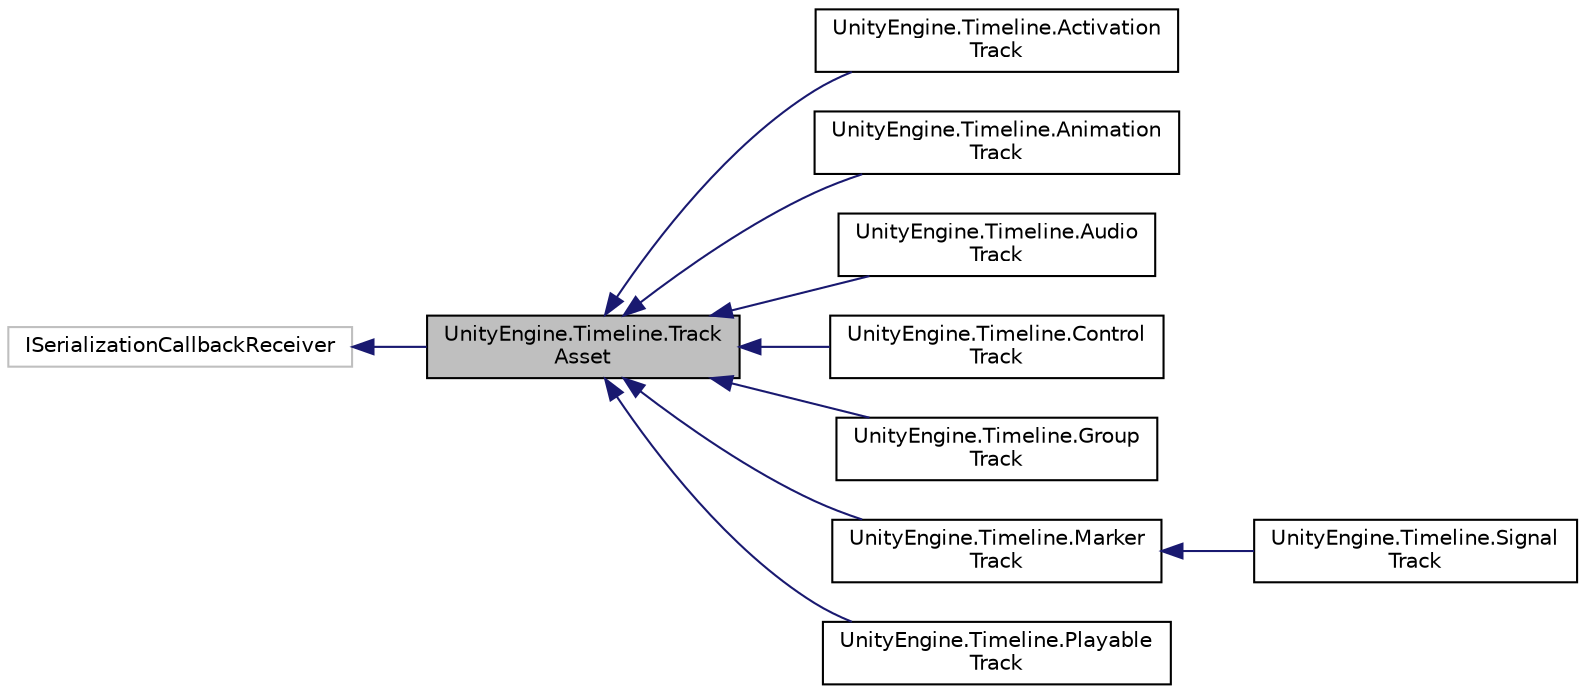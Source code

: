digraph "UnityEngine.Timeline.TrackAsset"
{
 // LATEX_PDF_SIZE
  edge [fontname="Helvetica",fontsize="10",labelfontname="Helvetica",labelfontsize="10"];
  node [fontname="Helvetica",fontsize="10",shape=record];
  rankdir="LR";
  Node1 [label="UnityEngine.Timeline.Track\lAsset",height=0.2,width=0.4,color="black", fillcolor="grey75", style="filled", fontcolor="black",tooltip="A PlayableAsset representing a track inside a timeline."];
  Node2 -> Node1 [dir="back",color="midnightblue",fontsize="10",style="solid",fontname="Helvetica"];
  Node2 [label="ISerializationCallbackReceiver",height=0.2,width=0.4,color="grey75", fillcolor="white", style="filled",tooltip=" "];
  Node1 -> Node3 [dir="back",color="midnightblue",fontsize="10",style="solid",fontname="Helvetica"];
  Node3 [label="UnityEngine.Timeline.Activation\lTrack",height=0.2,width=0.4,color="black", fillcolor="white", style="filled",URL="$class_unity_engine_1_1_timeline_1_1_activation_track.html",tooltip="Track that can be used to control the active state of a GameObject."];
  Node1 -> Node4 [dir="back",color="midnightblue",fontsize="10",style="solid",fontname="Helvetica"];
  Node4 [label="UnityEngine.Timeline.Animation\lTrack",height=0.2,width=0.4,color="black", fillcolor="white", style="filled",URL="$class_unity_engine_1_1_timeline_1_1_animation_track.html",tooltip="A Timeline track used for playing back animations on an Animator."];
  Node1 -> Node5 [dir="back",color="midnightblue",fontsize="10",style="solid",fontname="Helvetica"];
  Node5 [label="UnityEngine.Timeline.Audio\lTrack",height=0.2,width=0.4,color="black", fillcolor="white", style="filled",URL="$class_unity_engine_1_1_timeline_1_1_audio_track.html",tooltip="A Timeline track that can play AudioClips."];
  Node1 -> Node6 [dir="back",color="midnightblue",fontsize="10",style="solid",fontname="Helvetica"];
  Node6 [label="UnityEngine.Timeline.Control\lTrack",height=0.2,width=0.4,color="black", fillcolor="white", style="filled",URL="$class_unity_engine_1_1_timeline_1_1_control_track.html",tooltip="A Track whose clips control time-related elements on a GameObject."];
  Node1 -> Node7 [dir="back",color="midnightblue",fontsize="10",style="solid",fontname="Helvetica"];
  Node7 [label="UnityEngine.Timeline.Group\lTrack",height=0.2,width=0.4,color="black", fillcolor="white", style="filled",URL="$class_unity_engine_1_1_timeline_1_1_group_track.html",tooltip="A group track is a container that allows tracks to be arranged in a hierarchical manner."];
  Node1 -> Node8 [dir="back",color="midnightblue",fontsize="10",style="solid",fontname="Helvetica"];
  Node8 [label="UnityEngine.Timeline.Marker\lTrack",height=0.2,width=0.4,color="black", fillcolor="white", style="filled",URL="$class_unity_engine_1_1_timeline_1_1_marker_track.html",tooltip="Use this track to add Markers bound to a GameObject."];
  Node8 -> Node9 [dir="back",color="midnightblue",fontsize="10",style="solid",fontname="Helvetica"];
  Node9 [label="UnityEngine.Timeline.Signal\lTrack",height=0.2,width=0.4,color="black", fillcolor="white", style="filled",URL="$class_unity_engine_1_1_timeline_1_1_signal_track.html",tooltip="Use this track to emit signals to a bound SignalReceiver."];
  Node1 -> Node10 [dir="back",color="midnightblue",fontsize="10",style="solid",fontname="Helvetica"];
  Node10 [label="UnityEngine.Timeline.Playable\lTrack",height=0.2,width=0.4,color="black", fillcolor="white", style="filled",URL="$class_unity_engine_1_1_timeline_1_1_playable_track.html",tooltip="A PlayableTrack is a track whose clips are custom playables."];
}
